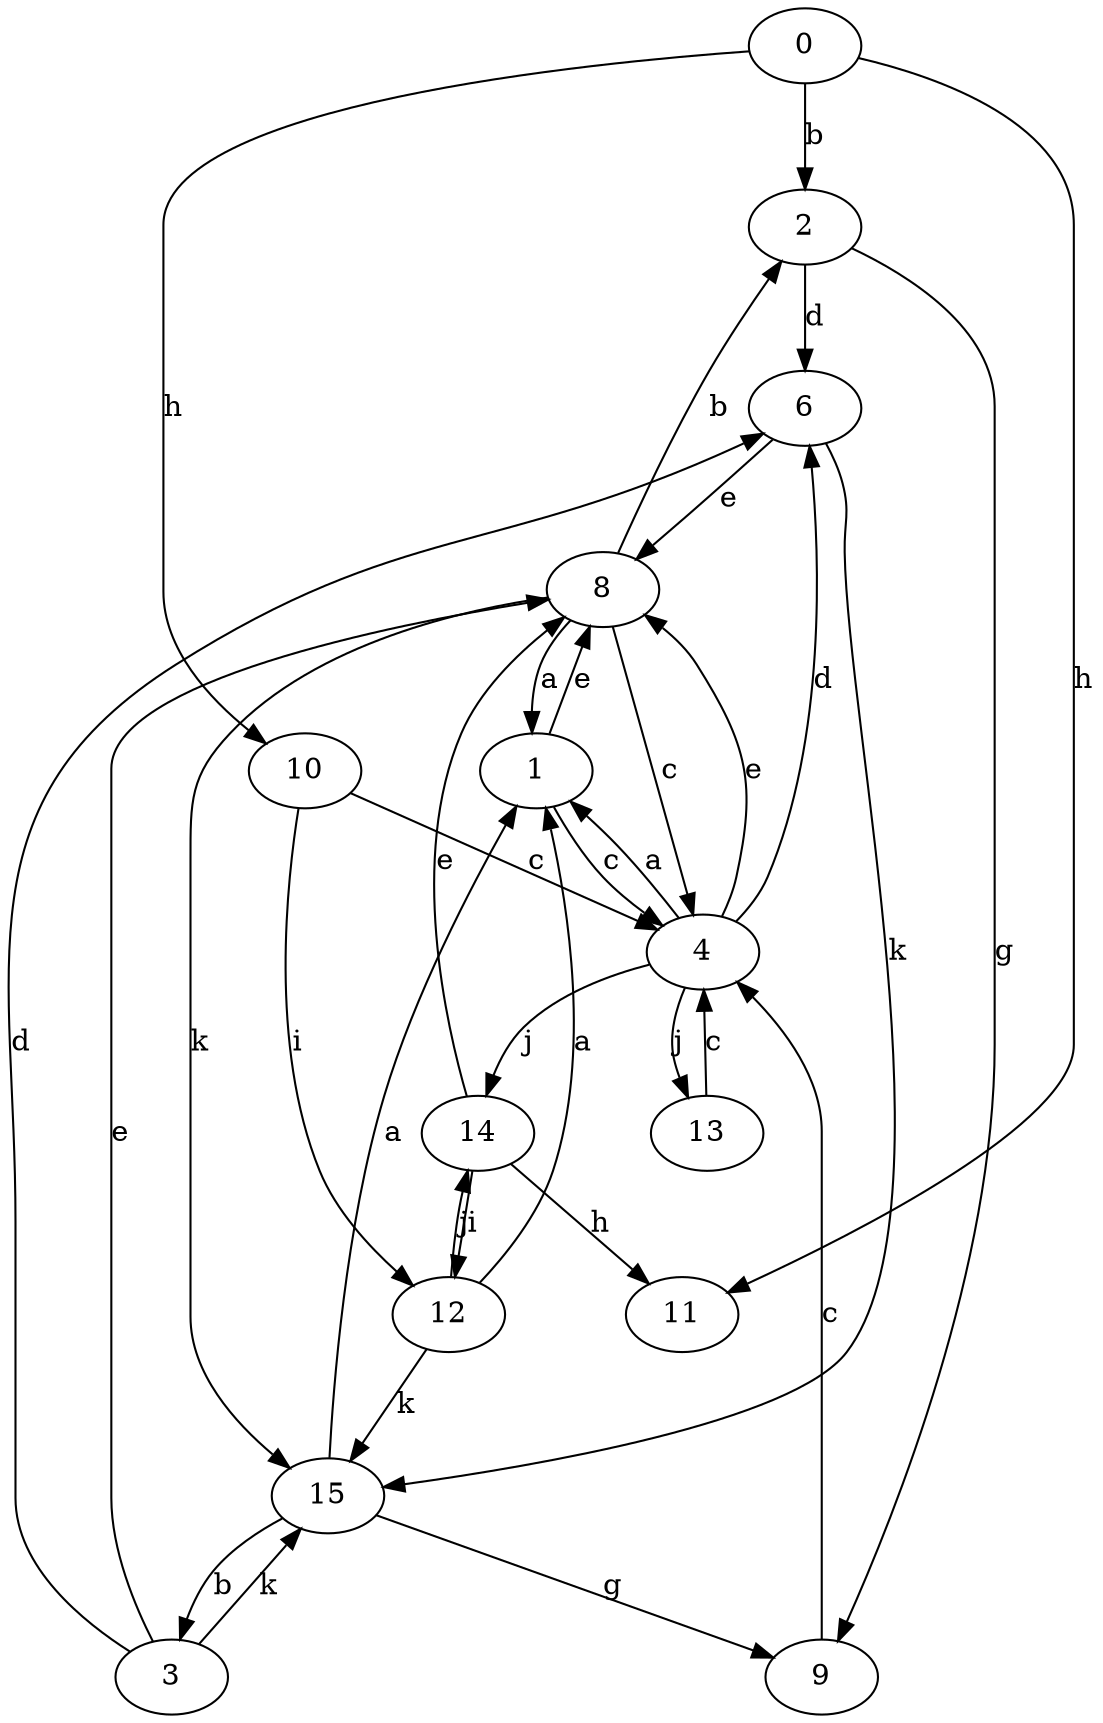 strict digraph  {
0;
1;
2;
3;
4;
6;
8;
9;
10;
11;
12;
13;
14;
15;
0 -> 2  [label=b];
0 -> 10  [label=h];
0 -> 11  [label=h];
1 -> 4  [label=c];
1 -> 8  [label=e];
2 -> 6  [label=d];
2 -> 9  [label=g];
3 -> 6  [label=d];
3 -> 8  [label=e];
3 -> 15  [label=k];
4 -> 1  [label=a];
4 -> 6  [label=d];
4 -> 8  [label=e];
4 -> 13  [label=j];
4 -> 14  [label=j];
6 -> 8  [label=e];
6 -> 15  [label=k];
8 -> 1  [label=a];
8 -> 2  [label=b];
8 -> 4  [label=c];
8 -> 15  [label=k];
9 -> 4  [label=c];
10 -> 4  [label=c];
10 -> 12  [label=i];
12 -> 1  [label=a];
12 -> 14  [label=j];
12 -> 15  [label=k];
13 -> 4  [label=c];
14 -> 8  [label=e];
14 -> 11  [label=h];
14 -> 12  [label=i];
15 -> 1  [label=a];
15 -> 3  [label=b];
15 -> 9  [label=g];
}
